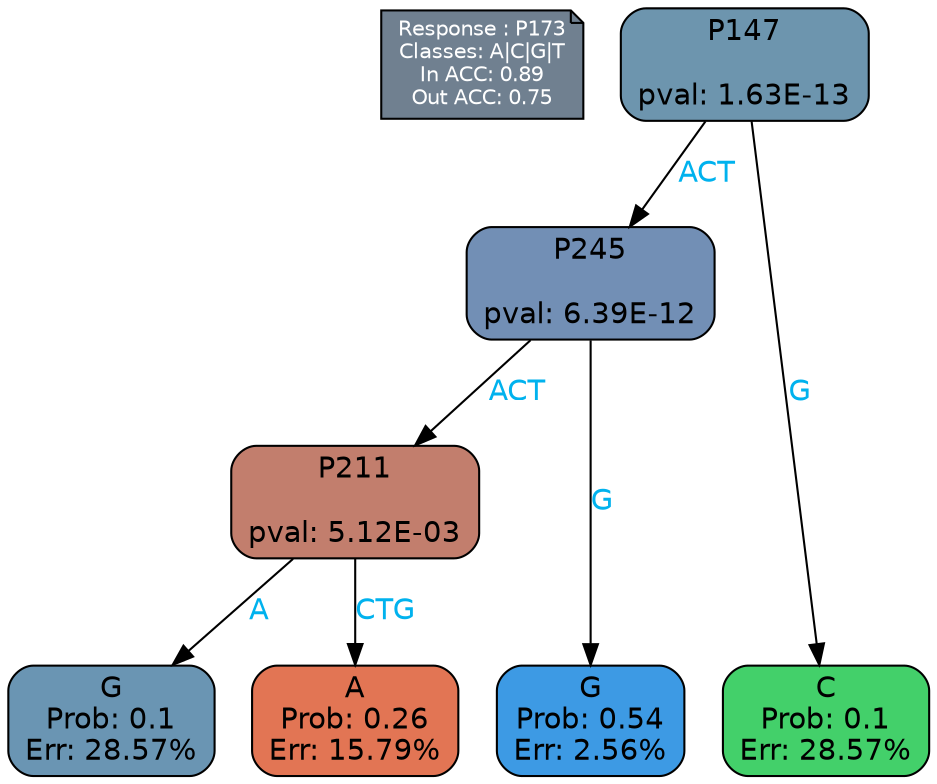 digraph Tree {
node [shape=box, style="filled, rounded", color="black", fontname=helvetica] ;
graph [ranksep=equally, splines=polylines, bgcolor=transparent, dpi=600] ;
edge [fontname=helvetica] ;
LEGEND [label="Response : P173
Classes: A|C|G|T
In ACC: 0.89
Out ACC: 0.75
",shape=note,align=left,style=filled,fillcolor="slategray",fontcolor="white",fontsize=10];1 [label="P147

pval: 1.63E-13", fillcolor="#6d95ae"] ;
2 [label="P245

pval: 6.39E-12", fillcolor="#728fb5"] ;
3 [label="P211

pval: 5.12E-03", fillcolor="#c27e6d"] ;
4 [label="G
Prob: 0.1
Err: 28.57%", fillcolor="#6a95b3"] ;
5 [label="A
Prob: 0.26
Err: 15.79%", fillcolor="#e27554"] ;
6 [label="G
Prob: 0.54
Err: 2.56%", fillcolor="#3d9ae4"] ;
7 [label="C
Prob: 0.1
Err: 28.57%", fillcolor="#43d06a"] ;
1 -> 2 [label="ACT",fontcolor=deepskyblue2] ;
1 -> 7 [label="G",fontcolor=deepskyblue2] ;
2 -> 3 [label="ACT",fontcolor=deepskyblue2] ;
2 -> 6 [label="G",fontcolor=deepskyblue2] ;
3 -> 4 [label="A",fontcolor=deepskyblue2] ;
3 -> 5 [label="CTG",fontcolor=deepskyblue2] ;
{rank = same; 4;5;6;7;}{rank = same; LEGEND;1;}}